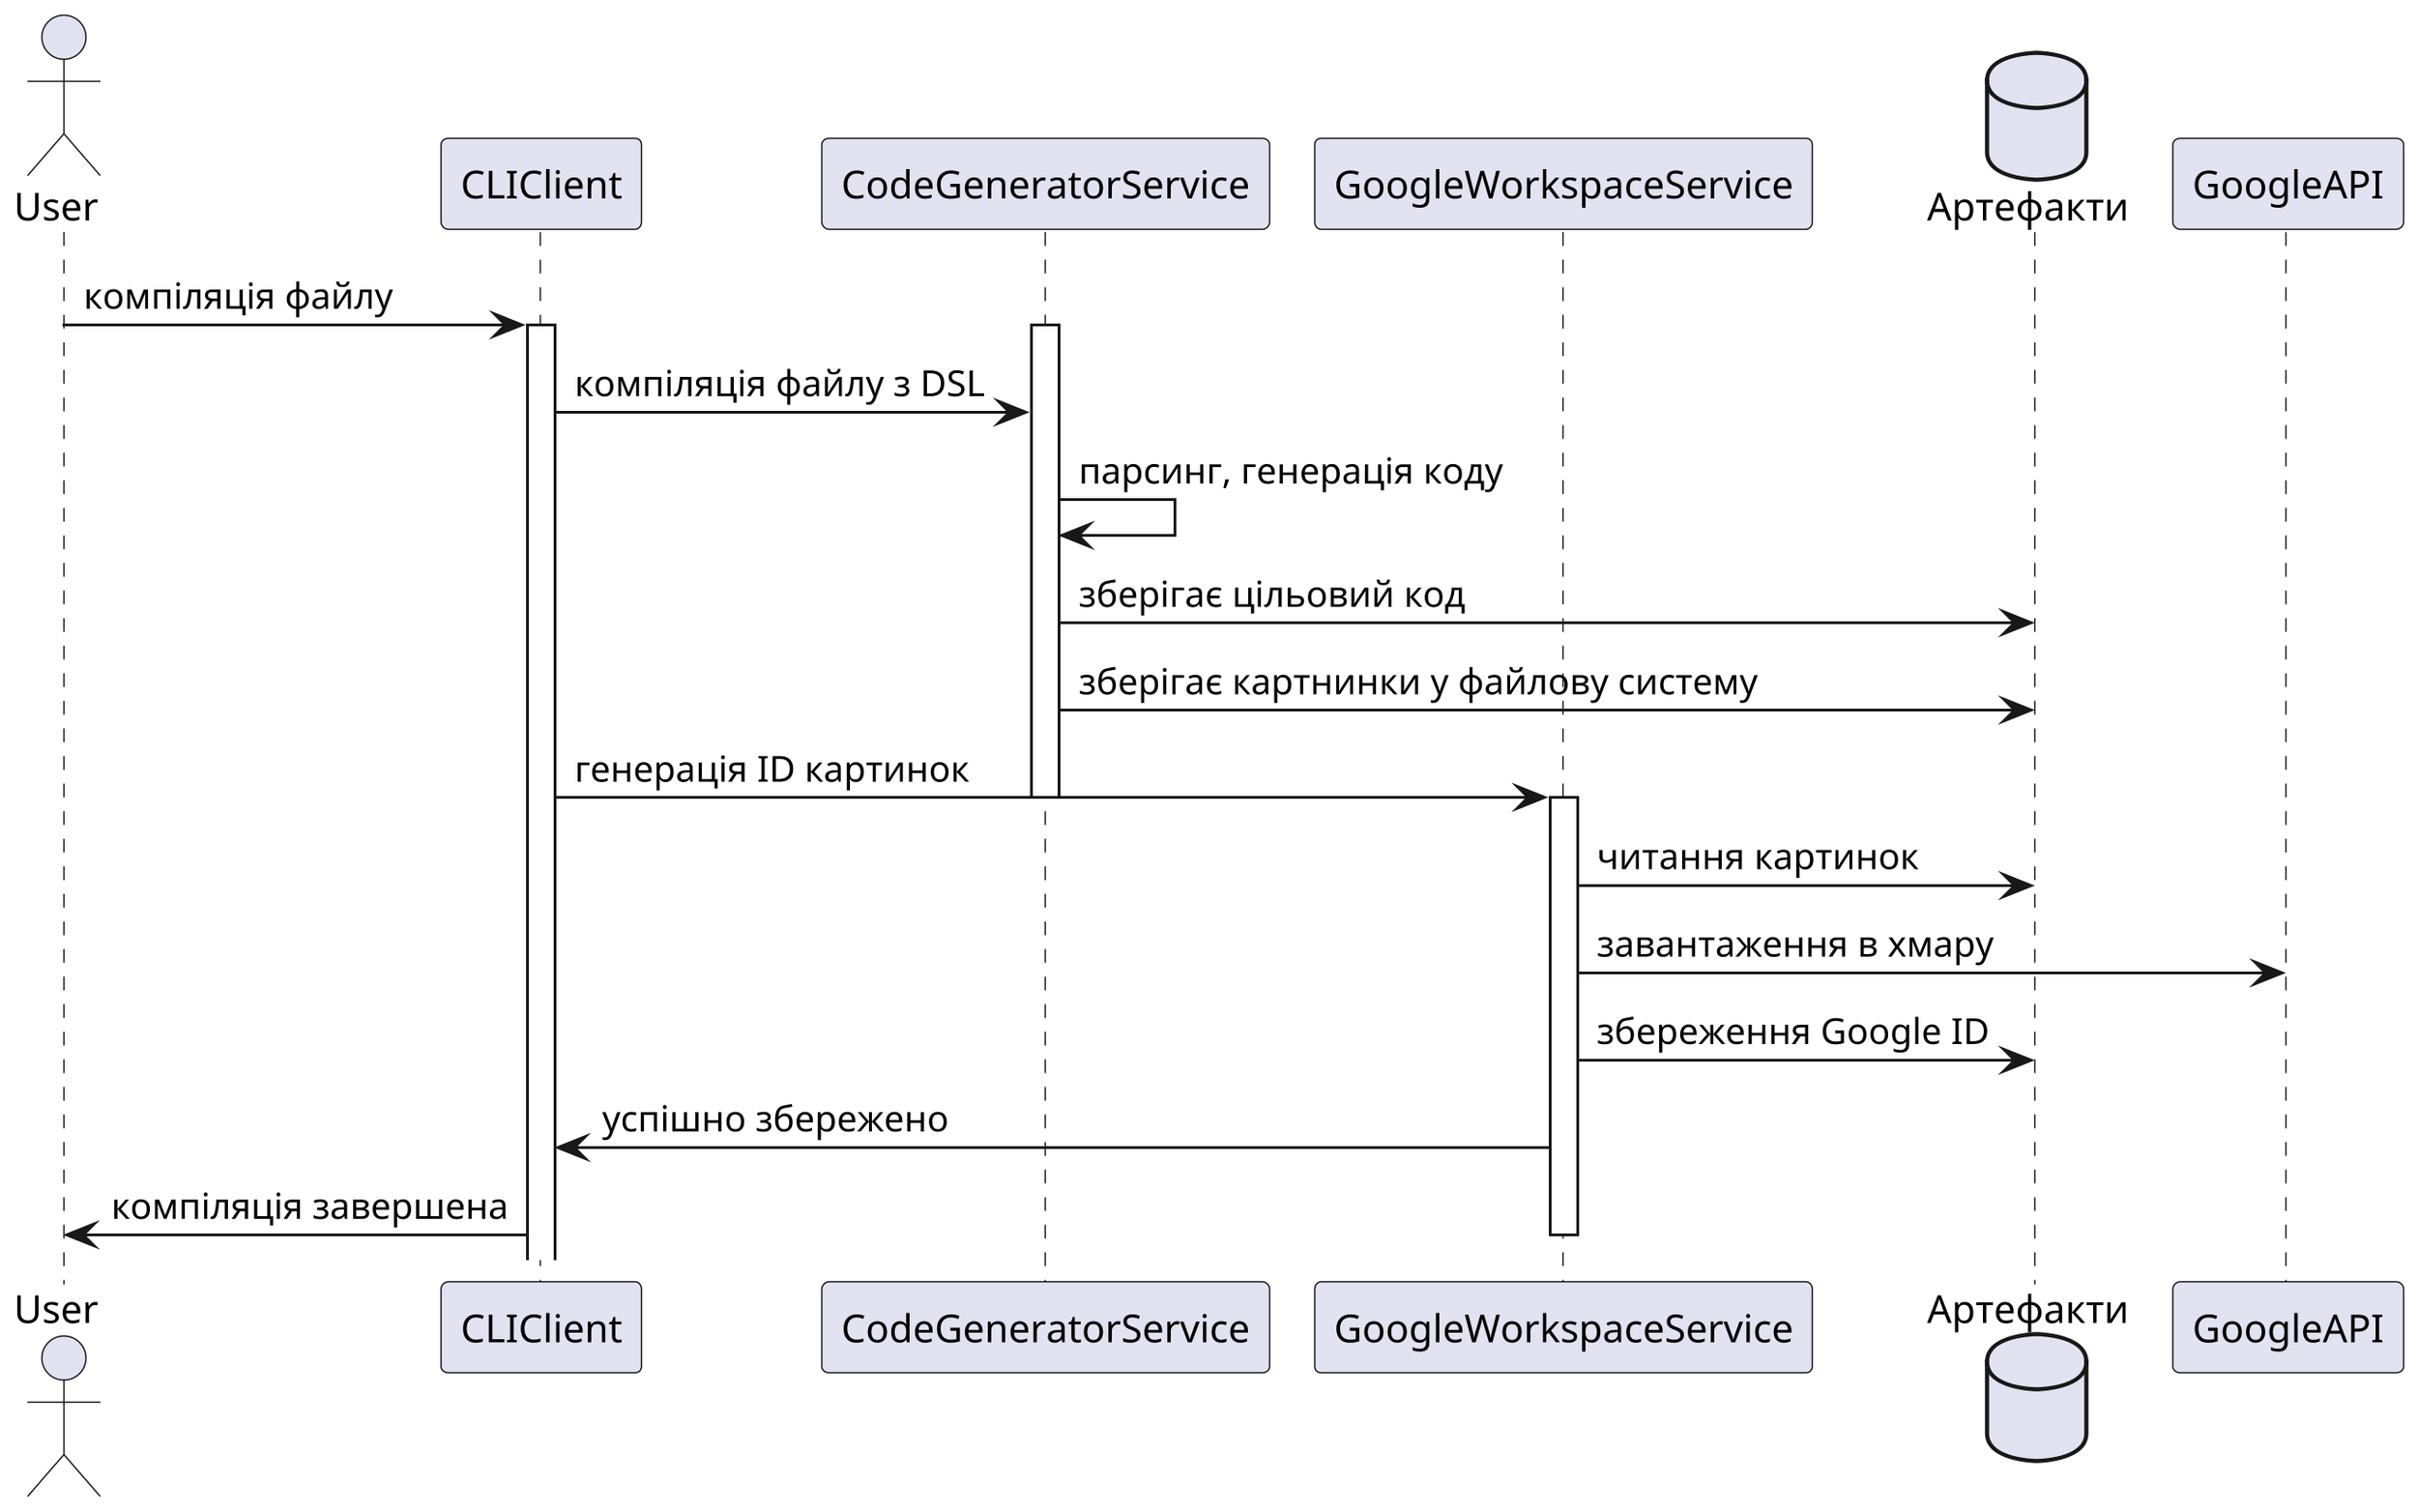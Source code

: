 @startuml Usecases
scale 3
actor User as U
participant CLIClient as CLI
participant CodeGeneratorService as CGS
participant GoogleWorkspaceService as GWS
database Артефакти as State
participant GoogleAPI as GAPI

U -> CLI : компіляція файлу
activate CLI
activate CGS
CLI -> CGS: компіляція файлу з DSL

CGS -> CGS: парсинг, генерація коду 
CGS -> State: зберігає цільовий код
CGS -> State: зберігає картнинки у файлову систему
CLI -> GWS: генерація ID картинок
deactivate CGS
activate GWS
State <- GWS: читання картинок
GWS -> GAPI: завантаження в хмару
GWS -> State: збереження Google ID
GWS -> CLI: успішно збережено
CLI -> U: компіляція завершена
deactivate GWS

@enduml